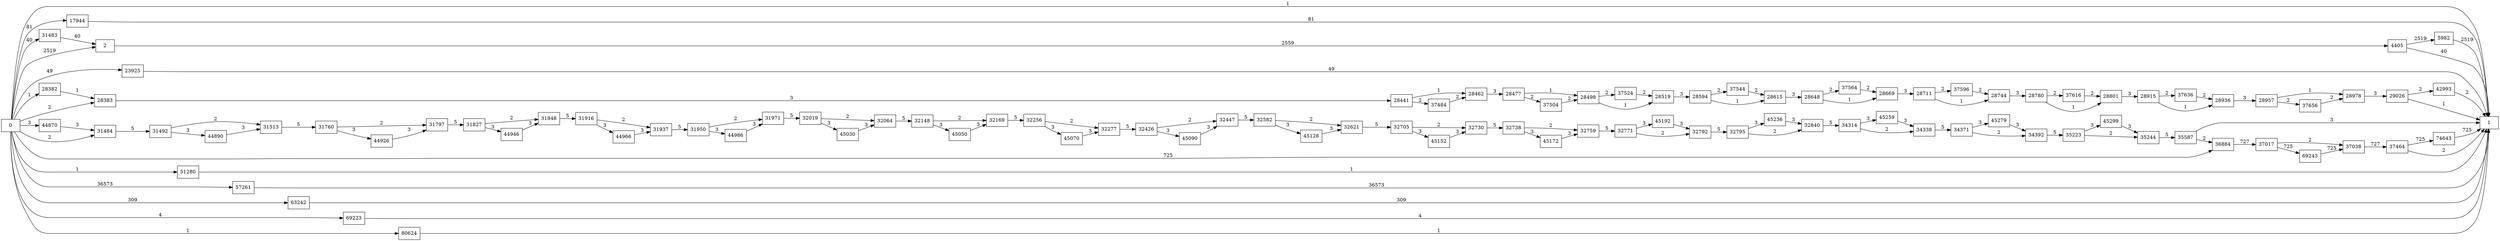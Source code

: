 digraph {
	graph [rankdir=LR]
	node [shape=rectangle]
	2 -> 4405 [label=2559]
	4405 -> 1 [label=40]
	4405 -> 5982 [label=2519]
	5982 -> 1 [label=2519]
	17944 -> 1 [label=81]
	23925 -> 1 [label=49]
	28382 -> 28383 [label=1]
	28383 -> 28441 [label=3]
	28441 -> 28462 [label=1]
	28441 -> 37484 [label=2]
	28462 -> 28477 [label=3]
	28477 -> 28498 [label=1]
	28477 -> 37504 [label=2]
	28498 -> 28519 [label=1]
	28498 -> 37524 [label=2]
	28519 -> 28594 [label=3]
	28594 -> 28615 [label=1]
	28594 -> 37544 [label=2]
	28615 -> 28648 [label=3]
	28648 -> 28669 [label=1]
	28648 -> 37564 [label=2]
	28669 -> 28711 [label=3]
	28711 -> 28744 [label=1]
	28711 -> 37596 [label=2]
	28744 -> 28780 [label=3]
	28780 -> 28801 [label=1]
	28780 -> 37616 [label=2]
	28801 -> 28915 [label=3]
	28915 -> 28936 [label=1]
	28915 -> 37636 [label=2]
	28936 -> 28957 [label=3]
	28957 -> 28978 [label=1]
	28957 -> 37656 [label=2]
	28978 -> 29026 [label=3]
	29026 -> 1 [label=1]
	29026 -> 42993 [label=2]
	31483 -> 2 [label=40]
	31484 -> 31492 [label=5]
	31492 -> 31513 [label=2]
	31492 -> 44890 [label=3]
	31513 -> 31760 [label=5]
	31760 -> 31797 [label=2]
	31760 -> 44926 [label=3]
	31797 -> 31827 [label=5]
	31827 -> 31848 [label=2]
	31827 -> 44946 [label=3]
	31848 -> 31916 [label=5]
	31916 -> 31937 [label=2]
	31916 -> 44966 [label=3]
	31937 -> 31950 [label=5]
	31950 -> 31971 [label=2]
	31950 -> 44986 [label=3]
	31971 -> 32019 [label=5]
	32019 -> 32064 [label=2]
	32019 -> 45030 [label=3]
	32064 -> 32148 [label=5]
	32148 -> 32169 [label=2]
	32148 -> 45050 [label=3]
	32169 -> 32256 [label=5]
	32256 -> 32277 [label=2]
	32256 -> 45070 [label=3]
	32277 -> 32426 [label=5]
	32426 -> 32447 [label=2]
	32426 -> 45090 [label=3]
	32447 -> 32582 [label=5]
	32582 -> 32621 [label=2]
	32582 -> 45128 [label=3]
	32621 -> 32705 [label=5]
	32705 -> 32730 [label=2]
	32705 -> 45152 [label=3]
	32730 -> 32738 [label=5]
	32738 -> 32759 [label=2]
	32738 -> 45172 [label=3]
	32759 -> 32771 [label=5]
	32771 -> 32792 [label=2]
	32771 -> 45192 [label=3]
	32792 -> 32795 [label=5]
	32795 -> 32840 [label=2]
	32795 -> 45236 [label=3]
	32840 -> 34314 [label=5]
	34314 -> 34338 [label=2]
	34314 -> 45259 [label=3]
	34338 -> 34371 [label=5]
	34371 -> 34392 [label=2]
	34371 -> 45279 [label=3]
	34392 -> 35223 [label=5]
	35223 -> 35244 [label=2]
	35223 -> 45299 [label=3]
	35244 -> 35587 [label=5]
	35587 -> 1 [label=3]
	35587 -> 36884 [label=2]
	36884 -> 37017 [label=727]
	37017 -> 37038 [label=2]
	37017 -> 69243 [label=725]
	37038 -> 37464 [label=727]
	37464 -> 1 [label=2]
	37464 -> 74643 [label=725]
	37484 -> 28462 [label=2]
	37504 -> 28498 [label=2]
	37524 -> 28519 [label=2]
	37544 -> 28615 [label=2]
	37564 -> 28669 [label=2]
	37596 -> 28744 [label=2]
	37616 -> 28801 [label=2]
	37636 -> 28936 [label=2]
	37656 -> 28978 [label=2]
	42993 -> 1 [label=2]
	44870 -> 31484 [label=3]
	44890 -> 31513 [label=3]
	44926 -> 31797 [label=3]
	44946 -> 31848 [label=3]
	44966 -> 31937 [label=3]
	44986 -> 31971 [label=3]
	45030 -> 32064 [label=3]
	45050 -> 32169 [label=3]
	45070 -> 32277 [label=3]
	45090 -> 32447 [label=3]
	45128 -> 32621 [label=3]
	45152 -> 32730 [label=3]
	45172 -> 32759 [label=3]
	45192 -> 32792 [label=3]
	45236 -> 32840 [label=3]
	45259 -> 34338 [label=3]
	45279 -> 34392 [label=3]
	45299 -> 35244 [label=3]
	51280 -> 1 [label=1]
	57261 -> 1 [label=36573]
	63242 -> 1 [label=309]
	69223 -> 1 [label=4]
	69243 -> 37038 [label=725]
	74643 -> 1 [label=725]
	80624 -> 1 [label=1]
	0 -> 2 [label=2519]
	0 -> 31484 [label=2]
	0 -> 28383 [label=2]
	0 -> 36884 [label=725]
	0 -> 1 [label=1]
	0 -> 17944 [label=81]
	0 -> 23925 [label=49]
	0 -> 28382 [label=1]
	0 -> 31483 [label=40]
	0 -> 44870 [label=3]
	0 -> 51280 [label=1]
	0 -> 57261 [label=36573]
	0 -> 63242 [label=309]
	0 -> 69223 [label=4]
	0 -> 80624 [label=1]
}
